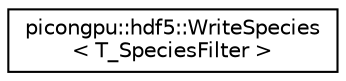 digraph "Graphical Class Hierarchy"
{
 // LATEX_PDF_SIZE
  edge [fontname="Helvetica",fontsize="10",labelfontname="Helvetica",labelfontsize="10"];
  node [fontname="Helvetica",fontsize="10",shape=record];
  rankdir="LR";
  Node0 [label="picongpu::hdf5::WriteSpecies\l\< T_SpeciesFilter \>",height=0.2,width=0.4,color="black", fillcolor="white", style="filled",URL="$structpicongpu_1_1hdf5_1_1_write_species.html",tooltip="Write copy particle to host memory and dump to HDF5 file."];
}
